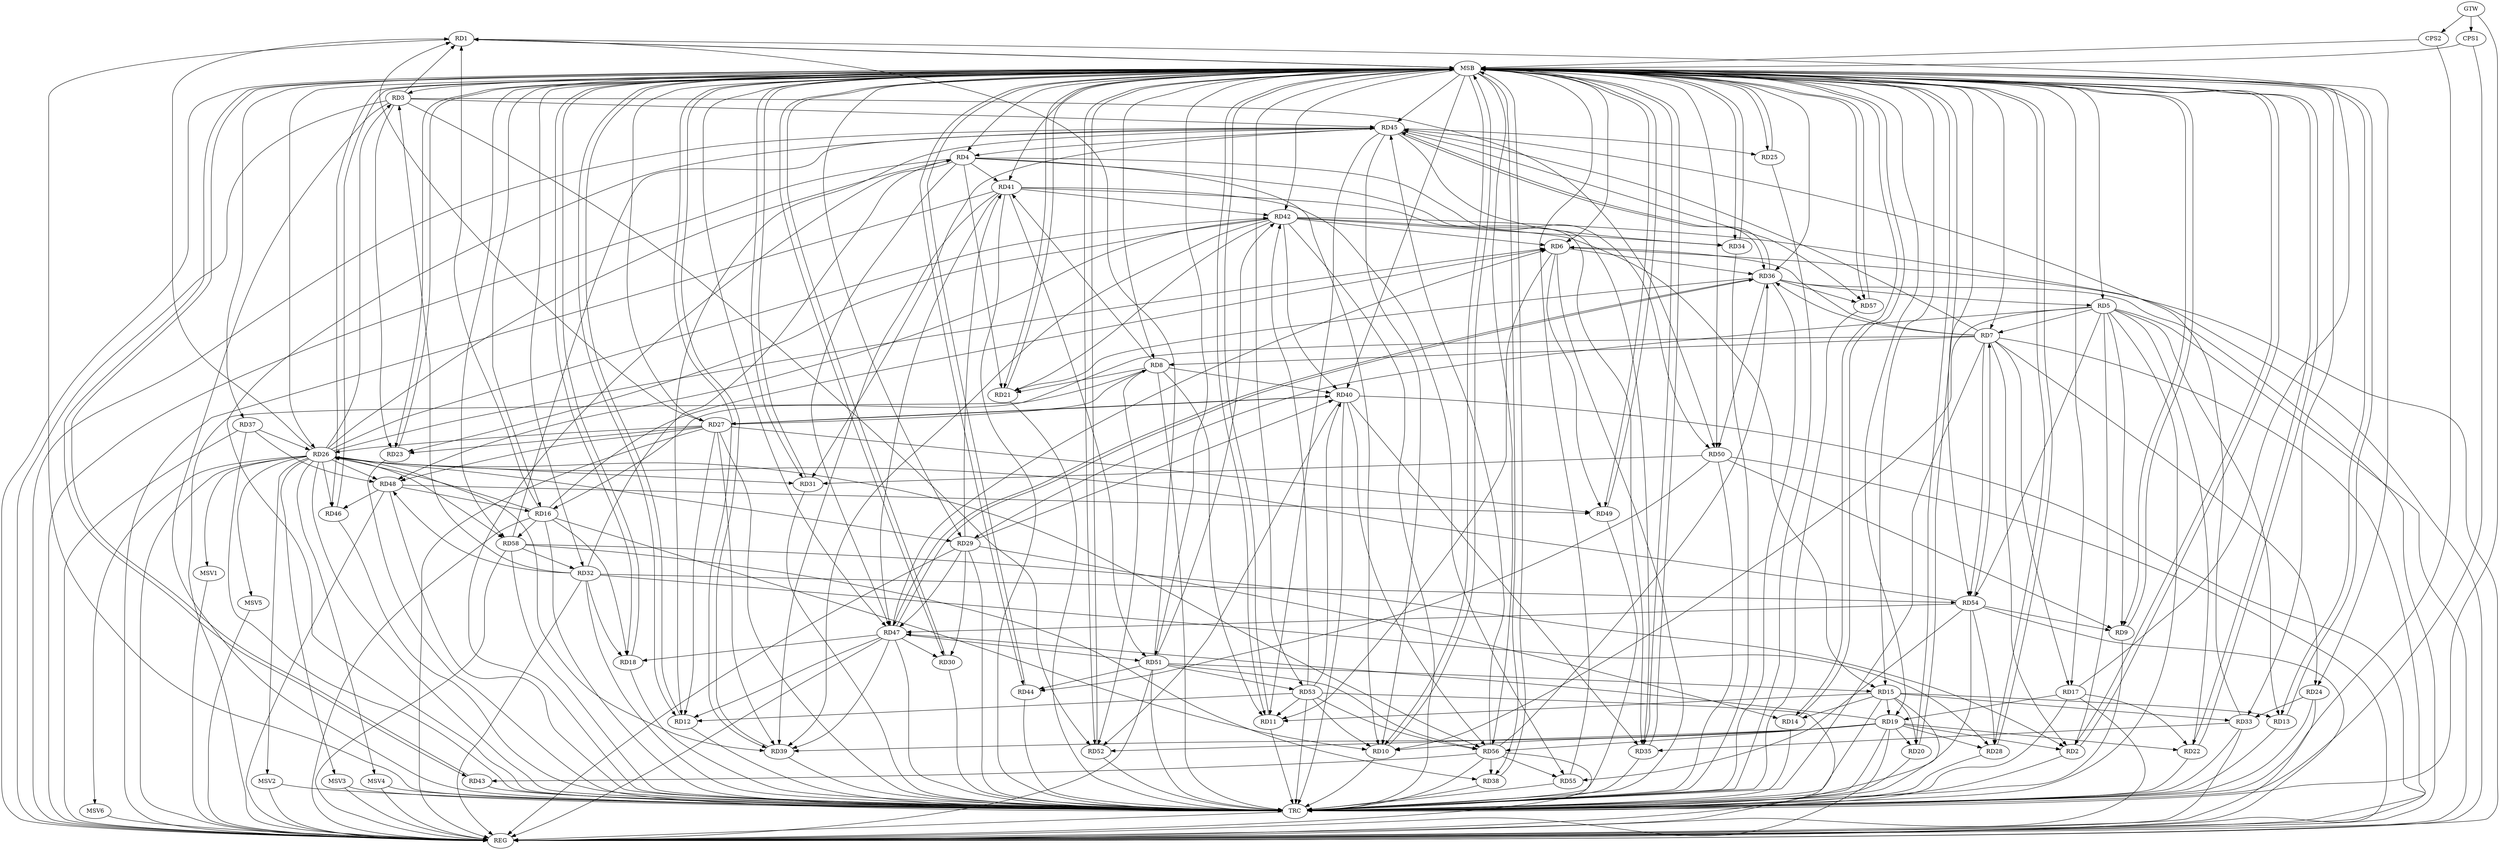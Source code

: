 strict digraph G {
  RD1 [ label="RD1" ];
  RD2 [ label="RD2" ];
  RD3 [ label="RD3" ];
  RD4 [ label="RD4" ];
  RD5 [ label="RD5" ];
  RD6 [ label="RD6" ];
  RD7 [ label="RD7" ];
  RD8 [ label="RD8" ];
  RD9 [ label="RD9" ];
  RD10 [ label="RD10" ];
  RD11 [ label="RD11" ];
  RD12 [ label="RD12" ];
  RD13 [ label="RD13" ];
  RD14 [ label="RD14" ];
  RD15 [ label="RD15" ];
  RD16 [ label="RD16" ];
  RD17 [ label="RD17" ];
  RD18 [ label="RD18" ];
  RD19 [ label="RD19" ];
  RD20 [ label="RD20" ];
  RD21 [ label="RD21" ];
  RD22 [ label="RD22" ];
  RD23 [ label="RD23" ];
  RD24 [ label="RD24" ];
  RD25 [ label="RD25" ];
  RD26 [ label="RD26" ];
  RD27 [ label="RD27" ];
  RD28 [ label="RD28" ];
  RD29 [ label="RD29" ];
  RD30 [ label="RD30" ];
  RD31 [ label="RD31" ];
  RD32 [ label="RD32" ];
  RD33 [ label="RD33" ];
  RD34 [ label="RD34" ];
  RD35 [ label="RD35" ];
  RD36 [ label="RD36" ];
  RD37 [ label="RD37" ];
  RD38 [ label="RD38" ];
  RD39 [ label="RD39" ];
  RD40 [ label="RD40" ];
  RD41 [ label="RD41" ];
  RD42 [ label="RD42" ];
  RD43 [ label="RD43" ];
  RD44 [ label="RD44" ];
  RD45 [ label="RD45" ];
  RD46 [ label="RD46" ];
  RD47 [ label="RD47" ];
  RD48 [ label="RD48" ];
  RD49 [ label="RD49" ];
  RD50 [ label="RD50" ];
  RD51 [ label="RD51" ];
  RD52 [ label="RD52" ];
  RD53 [ label="RD53" ];
  RD54 [ label="RD54" ];
  RD55 [ label="RD55" ];
  RD56 [ label="RD56" ];
  RD57 [ label="RD57" ];
  RD58 [ label="RD58" ];
  CPS1 [ label="CPS1" ];
  CPS2 [ label="CPS2" ];
  GTW [ label="GTW" ];
  REG [ label="REG" ];
  MSB [ label="MSB" ];
  TRC [ label="TRC" ];
  MSV1 [ label="MSV1" ];
  MSV2 [ label="MSV2" ];
  MSV3 [ label="MSV3" ];
  MSV4 [ label="MSV4" ];
  MSV5 [ label="MSV5" ];
  MSV6 [ label="MSV6" ];
  RD3 -> RD1;
  RD16 -> RD1;
  RD17 -> RD1;
  RD26 -> RD1;
  RD27 -> RD1;
  RD51 -> RD1;
  RD5 -> RD2;
  RD7 -> RD2;
  RD19 -> RD2;
  RD58 -> RD2;
  RD3 -> RD23;
  RD26 -> RD3;
  RD32 -> RD3;
  RD3 -> RD45;
  RD3 -> RD50;
  RD3 -> RD52;
  RD4 -> RD10;
  RD4 -> RD21;
  RD26 -> RD4;
  RD32 -> RD4;
  RD4 -> RD35;
  RD4 -> RD41;
  RD45 -> RD4;
  RD4 -> RD47;
  RD4 -> RD50;
  RD5 -> RD7;
  RD5 -> RD9;
  RD5 -> RD10;
  RD5 -> RD13;
  RD5 -> RD22;
  RD5 -> RD29;
  RD36 -> RD5;
  RD5 -> RD54;
  RD7 -> RD6;
  RD6 -> RD11;
  RD16 -> RD6;
  RD26 -> RD6;
  RD6 -> RD36;
  RD42 -> RD6;
  RD47 -> RD6;
  RD6 -> RD49;
  RD7 -> RD8;
  RD7 -> RD16;
  RD7 -> RD17;
  RD7 -> RD24;
  RD7 -> RD36;
  RD7 -> RD45;
  RD7 -> RD54;
  RD54 -> RD7;
  RD8 -> RD11;
  RD8 -> RD21;
  RD27 -> RD8;
  RD8 -> RD40;
  RD8 -> RD41;
  RD8 -> RD52;
  RD50 -> RD9;
  RD54 -> RD9;
  RD16 -> RD10;
  RD19 -> RD10;
  RD45 -> RD10;
  RD53 -> RD10;
  RD15 -> RD11;
  RD45 -> RD11;
  RD53 -> RD11;
  RD27 -> RD12;
  RD45 -> RD12;
  RD47 -> RD12;
  RD53 -> RD12;
  RD15 -> RD13;
  RD15 -> RD14;
  RD29 -> RD14;
  RD15 -> RD19;
  RD15 -> RD20;
  RD15 -> RD33;
  RD42 -> RD15;
  RD51 -> RD15;
  RD16 -> RD18;
  RD16 -> RD26;
  RD48 -> RD16;
  RD16 -> RD58;
  RD17 -> RD19;
  RD17 -> RD22;
  RD32 -> RD18;
  RD47 -> RD18;
  RD19 -> RD20;
  RD19 -> RD22;
  RD19 -> RD28;
  RD19 -> RD39;
  RD19 -> RD47;
  RD19 -> RD52;
  RD19 -> RD56;
  RD36 -> RD21;
  RD42 -> RD21;
  RD27 -> RD23;
  RD42 -> RD23;
  RD24 -> RD33;
  RD45 -> RD25;
  RD27 -> RD26;
  RD26 -> RD29;
  RD26 -> RD31;
  RD37 -> RD26;
  RD26 -> RD39;
  RD26 -> RD42;
  RD26 -> RD46;
  RD26 -> RD48;
  RD54 -> RD26;
  RD26 -> RD56;
  RD26 -> RD58;
  RD27 -> RD39;
  RD27 -> RD40;
  RD40 -> RD27;
  RD27 -> RD48;
  RD27 -> RD49;
  RD32 -> RD28;
  RD54 -> RD28;
  RD29 -> RD30;
  RD29 -> RD40;
  RD29 -> RD41;
  RD29 -> RD47;
  RD47 -> RD30;
  RD45 -> RD31;
  RD50 -> RD31;
  RD32 -> RD48;
  RD32 -> RD54;
  RD58 -> RD32;
  RD33 -> RD35;
  RD33 -> RD45;
  RD42 -> RD34;
  RD45 -> RD34;
  RD40 -> RD35;
  RD41 -> RD35;
  RD36 -> RD45;
  RD45 -> RD36;
  RD36 -> RD47;
  RD47 -> RD36;
  RD36 -> RD50;
  RD56 -> RD36;
  RD36 -> RD57;
  RD37 -> RD48;
  RD56 -> RD38;
  RD58 -> RD38;
  RD41 -> RD39;
  RD42 -> RD39;
  RD47 -> RD39;
  RD42 -> RD40;
  RD40 -> RD52;
  RD53 -> RD40;
  RD40 -> RD56;
  RD41 -> RD42;
  RD41 -> RD47;
  RD41 -> RD51;
  RD41 -> RD55;
  RD42 -> RD48;
  RD51 -> RD42;
  RD53 -> RD42;
  RD56 -> RD43;
  RD50 -> RD44;
  RD51 -> RD44;
  RD56 -> RD45;
  RD45 -> RD57;
  RD58 -> RD45;
  RD48 -> RD46;
  RD47 -> RD51;
  RD54 -> RD47;
  RD48 -> RD49;
  RD51 -> RD53;
  RD51 -> RD56;
  RD53 -> RD56;
  RD54 -> RD55;
  RD56 -> RD55;
  GTW -> CPS1;
  GTW -> CPS2;
  RD3 -> REG;
  RD4 -> REG;
  RD5 -> REG;
  RD6 -> REG;
  RD7 -> REG;
  RD8 -> REG;
  RD15 -> REG;
  RD16 -> REG;
  RD17 -> REG;
  RD19 -> REG;
  RD24 -> REG;
  RD26 -> REG;
  RD27 -> REG;
  RD29 -> REG;
  RD32 -> REG;
  RD33 -> REG;
  RD36 -> REG;
  RD37 -> REG;
  RD40 -> REG;
  RD41 -> REG;
  RD42 -> REG;
  RD45 -> REG;
  RD47 -> REG;
  RD48 -> REG;
  RD50 -> REG;
  RD51 -> REG;
  RD53 -> REG;
  RD54 -> REG;
  RD56 -> REG;
  RD58 -> REG;
  RD1 -> MSB;
  MSB -> RD15;
  MSB -> RD17;
  MSB -> RD25;
  MSB -> RD27;
  MSB -> RD29;
  MSB -> RD37;
  MSB -> RD51;
  MSB -> RD57;
  MSB -> REG;
  RD2 -> MSB;
  MSB -> RD20;
  MSB -> RD36;
  MSB -> RD52;
  RD9 -> MSB;
  MSB -> RD12;
  MSB -> RD14;
  MSB -> RD16;
  MSB -> RD21;
  MSB -> RD26;
  MSB -> RD39;
  MSB -> RD43;
  MSB -> RD49;
  RD10 -> MSB;
  MSB -> RD8;
  MSB -> RD11;
  MSB -> RD41;
  MSB -> RD45;
  MSB -> RD47;
  RD11 -> MSB;
  MSB -> RD18;
  MSB -> RD19;
  MSB -> RD31;
  MSB -> RD34;
  RD12 -> MSB;
  MSB -> RD22;
  MSB -> RD24;
  MSB -> RD28;
  MSB -> RD30;
  RD13 -> MSB;
  MSB -> RD38;
  MSB -> RD53;
  RD14 -> MSB;
  MSB -> RD50;
  RD18 -> MSB;
  MSB -> RD46;
  MSB -> RD54;
  MSB -> RD56;
  RD20 -> MSB;
  MSB -> RD4;
  MSB -> RD10;
  MSB -> RD40;
  RD21 -> MSB;
  MSB -> RD3;
  MSB -> RD5;
  MSB -> RD42;
  MSB -> RD58;
  RD22 -> MSB;
  MSB -> RD6;
  MSB -> RD9;
  MSB -> RD35;
  RD23 -> MSB;
  RD25 -> MSB;
  RD28 -> MSB;
  MSB -> RD7;
  RD30 -> MSB;
  MSB -> RD23;
  RD31 -> MSB;
  MSB -> RD2;
  RD34 -> MSB;
  MSB -> RD44;
  RD35 -> MSB;
  MSB -> RD1;
  MSB -> RD13;
  MSB -> RD33;
  RD38 -> MSB;
  RD39 -> MSB;
  MSB -> RD32;
  RD43 -> MSB;
  RD44 -> MSB;
  RD46 -> MSB;
  RD49 -> MSB;
  RD52 -> MSB;
  RD55 -> MSB;
  RD57 -> MSB;
  CPS1 -> MSB;
  CPS2 -> MSB;
  RD1 -> TRC;
  RD2 -> TRC;
  RD3 -> TRC;
  RD4 -> TRC;
  RD5 -> TRC;
  RD6 -> TRC;
  RD7 -> TRC;
  RD8 -> TRC;
  RD9 -> TRC;
  RD10 -> TRC;
  RD11 -> TRC;
  RD12 -> TRC;
  RD13 -> TRC;
  RD14 -> TRC;
  RD15 -> TRC;
  RD16 -> TRC;
  RD17 -> TRC;
  RD18 -> TRC;
  RD19 -> TRC;
  RD20 -> TRC;
  RD21 -> TRC;
  RD22 -> TRC;
  RD23 -> TRC;
  RD24 -> TRC;
  RD25 -> TRC;
  RD26 -> TRC;
  RD27 -> TRC;
  RD28 -> TRC;
  RD29 -> TRC;
  RD30 -> TRC;
  RD31 -> TRC;
  RD32 -> TRC;
  RD33 -> TRC;
  RD34 -> TRC;
  RD35 -> TRC;
  RD36 -> TRC;
  RD37 -> TRC;
  RD38 -> TRC;
  RD39 -> TRC;
  RD40 -> TRC;
  RD41 -> TRC;
  RD42 -> TRC;
  RD43 -> TRC;
  RD44 -> TRC;
  RD45 -> TRC;
  RD46 -> TRC;
  RD47 -> TRC;
  RD48 -> TRC;
  RD49 -> TRC;
  RD50 -> TRC;
  RD51 -> TRC;
  RD52 -> TRC;
  RD53 -> TRC;
  RD54 -> TRC;
  RD55 -> TRC;
  RD56 -> TRC;
  RD57 -> TRC;
  RD58 -> TRC;
  CPS1 -> TRC;
  CPS2 -> TRC;
  GTW -> TRC;
  TRC -> REG;
  RD26 -> MSV1;
  RD26 -> MSV2;
  RD26 -> MSV3;
  RD26 -> MSV4;
  RD26 -> MSV5;
  RD26 -> MSV6;
  MSV1 -> REG;
  MSV2 -> REG;
  MSV2 -> TRC;
  MSV3 -> REG;
  MSV3 -> TRC;
  MSV4 -> REG;
  MSV4 -> TRC;
  MSV5 -> REG;
  MSV6 -> REG;
}
